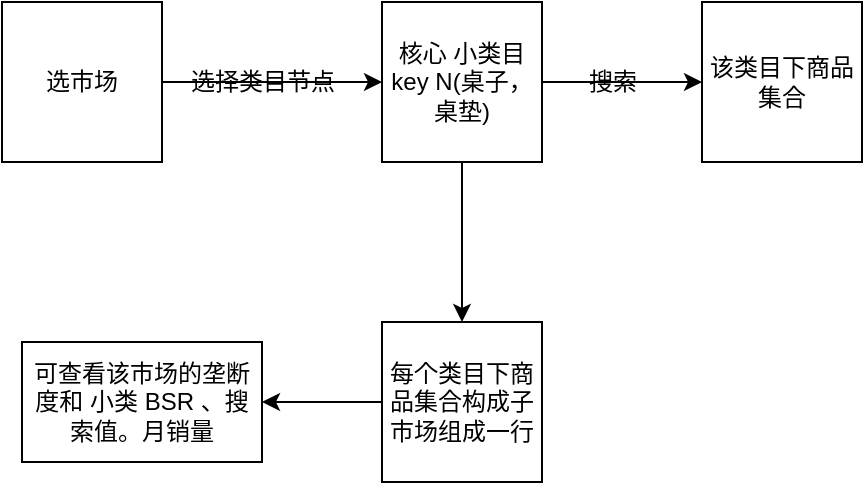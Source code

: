 <mxfile version="21.5.0" type="github">
  <diagram name="第 1 页" id="L8ZCrId86UIUJhBQzHBy">
    <mxGraphModel dx="677" dy="353" grid="1" gridSize="10" guides="1" tooltips="1" connect="1" arrows="1" fold="1" page="1" pageScale="1" pageWidth="827" pageHeight="1169" math="0" shadow="0">
      <root>
        <mxCell id="0" />
        <mxCell id="1" parent="0" />
        <mxCell id="fAKyNClEuvAhxEzox4LH-3" value="" style="edgeStyle=orthogonalEdgeStyle;rounded=0;orthogonalLoop=1;jettySize=auto;html=1;" edge="1" parent="1" source="fAKyNClEuvAhxEzox4LH-1" target="fAKyNClEuvAhxEzox4LH-2">
          <mxGeometry relative="1" as="geometry" />
        </mxCell>
        <mxCell id="fAKyNClEuvAhxEzox4LH-10" value="" style="edgeStyle=orthogonalEdgeStyle;rounded=0;orthogonalLoop=1;jettySize=auto;html=1;" edge="1" parent="1" source="fAKyNClEuvAhxEzox4LH-1" target="fAKyNClEuvAhxEzox4LH-9">
          <mxGeometry relative="1" as="geometry" />
        </mxCell>
        <mxCell id="fAKyNClEuvAhxEzox4LH-1" value="核心 小类目key N(桌子，桌垫)" style="whiteSpace=wrap;html=1;aspect=fixed;" vertex="1" parent="1">
          <mxGeometry x="200" y="175" width="80" height="80" as="geometry" />
        </mxCell>
        <mxCell id="fAKyNClEuvAhxEzox4LH-2" value="该类目下商品集合" style="whiteSpace=wrap;html=1;aspect=fixed;" vertex="1" parent="1">
          <mxGeometry x="360" y="175" width="80" height="80" as="geometry" />
        </mxCell>
        <mxCell id="fAKyNClEuvAhxEzox4LH-6" style="edgeStyle=orthogonalEdgeStyle;rounded=0;orthogonalLoop=1;jettySize=auto;html=1;entryX=0;entryY=0.5;entryDx=0;entryDy=0;" edge="1" parent="1" source="fAKyNClEuvAhxEzox4LH-4" target="fAKyNClEuvAhxEzox4LH-1">
          <mxGeometry relative="1" as="geometry" />
        </mxCell>
        <mxCell id="fAKyNClEuvAhxEzox4LH-4" value="选市场" style="whiteSpace=wrap;html=1;aspect=fixed;" vertex="1" parent="1">
          <mxGeometry x="10" y="175" width="80" height="80" as="geometry" />
        </mxCell>
        <mxCell id="fAKyNClEuvAhxEzox4LH-7" value="选择类目节点" style="text;html=1;align=center;verticalAlign=middle;resizable=0;points=[];autosize=1;strokeColor=none;fillColor=none;" vertex="1" parent="1">
          <mxGeometry x="90" y="200" width="100" height="30" as="geometry" />
        </mxCell>
        <mxCell id="fAKyNClEuvAhxEzox4LH-8" value="搜索" style="text;html=1;align=center;verticalAlign=middle;resizable=0;points=[];autosize=1;strokeColor=none;fillColor=none;" vertex="1" parent="1">
          <mxGeometry x="290" y="200" width="50" height="30" as="geometry" />
        </mxCell>
        <mxCell id="fAKyNClEuvAhxEzox4LH-12" value="" style="edgeStyle=orthogonalEdgeStyle;rounded=0;orthogonalLoop=1;jettySize=auto;html=1;" edge="1" parent="1" source="fAKyNClEuvAhxEzox4LH-9" target="fAKyNClEuvAhxEzox4LH-11">
          <mxGeometry relative="1" as="geometry" />
        </mxCell>
        <mxCell id="fAKyNClEuvAhxEzox4LH-9" value="每个类目下商品集合构成子市场组成一行" style="whiteSpace=wrap;html=1;aspect=fixed;" vertex="1" parent="1">
          <mxGeometry x="200" y="335" width="80" height="80" as="geometry" />
        </mxCell>
        <mxCell id="fAKyNClEuvAhxEzox4LH-11" value="可查看该市场的垄断度和 小类 BSR 、搜索值。月销量" style="whiteSpace=wrap;html=1;" vertex="1" parent="1">
          <mxGeometry x="20" y="345" width="120" height="60" as="geometry" />
        </mxCell>
      </root>
    </mxGraphModel>
  </diagram>
</mxfile>
